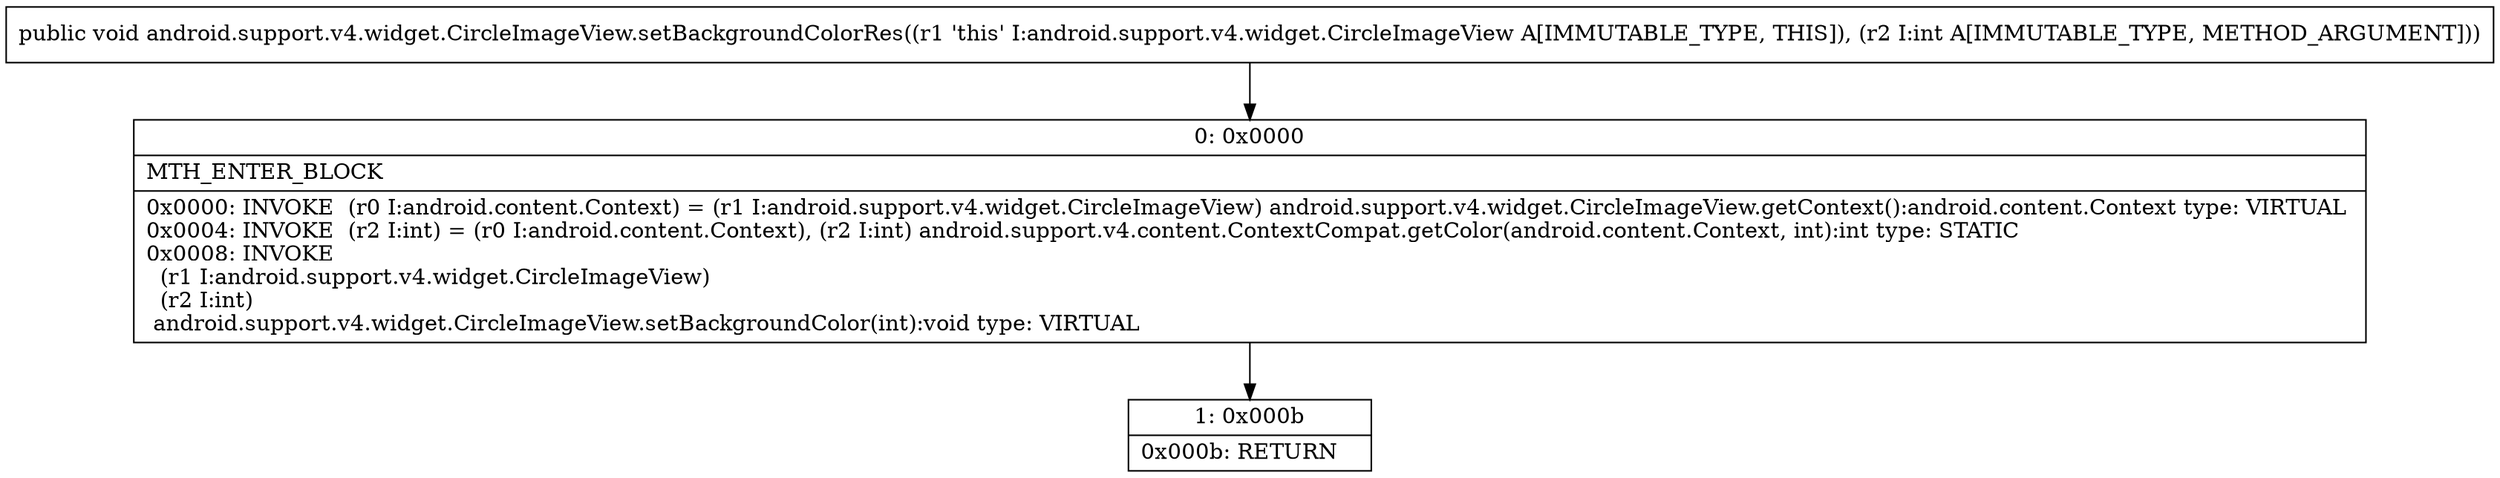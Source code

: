 digraph "CFG forandroid.support.v4.widget.CircleImageView.setBackgroundColorRes(I)V" {
Node_0 [shape=record,label="{0\:\ 0x0000|MTH_ENTER_BLOCK\l|0x0000: INVOKE  (r0 I:android.content.Context) = (r1 I:android.support.v4.widget.CircleImageView) android.support.v4.widget.CircleImageView.getContext():android.content.Context type: VIRTUAL \l0x0004: INVOKE  (r2 I:int) = (r0 I:android.content.Context), (r2 I:int) android.support.v4.content.ContextCompat.getColor(android.content.Context, int):int type: STATIC \l0x0008: INVOKE  \l  (r1 I:android.support.v4.widget.CircleImageView)\l  (r2 I:int)\l android.support.v4.widget.CircleImageView.setBackgroundColor(int):void type: VIRTUAL \l}"];
Node_1 [shape=record,label="{1\:\ 0x000b|0x000b: RETURN   \l}"];
MethodNode[shape=record,label="{public void android.support.v4.widget.CircleImageView.setBackgroundColorRes((r1 'this' I:android.support.v4.widget.CircleImageView A[IMMUTABLE_TYPE, THIS]), (r2 I:int A[IMMUTABLE_TYPE, METHOD_ARGUMENT])) }"];
MethodNode -> Node_0;
Node_0 -> Node_1;
}

